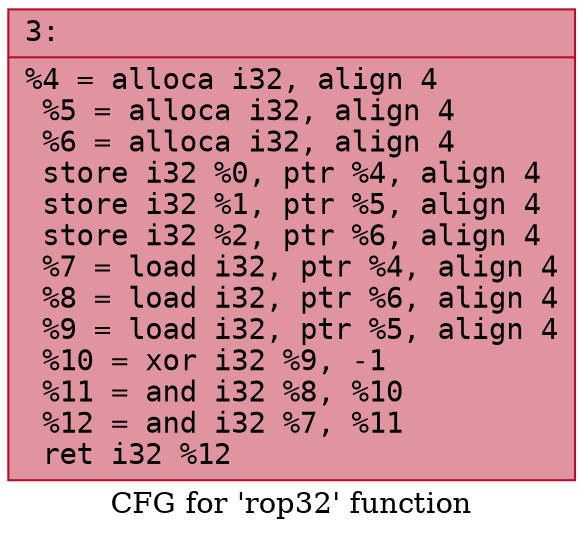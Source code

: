 digraph "CFG for 'rop32' function" {
	label="CFG for 'rop32' function";

	Node0x6000015c68a0 [shape=record,color="#b70d28ff", style=filled, fillcolor="#b70d2870" fontname="Courier",label="{3:\l|  %4 = alloca i32, align 4\l  %5 = alloca i32, align 4\l  %6 = alloca i32, align 4\l  store i32 %0, ptr %4, align 4\l  store i32 %1, ptr %5, align 4\l  store i32 %2, ptr %6, align 4\l  %7 = load i32, ptr %4, align 4\l  %8 = load i32, ptr %6, align 4\l  %9 = load i32, ptr %5, align 4\l  %10 = xor i32 %9, -1\l  %11 = and i32 %8, %10\l  %12 = and i32 %7, %11\l  ret i32 %12\l}"];
}
